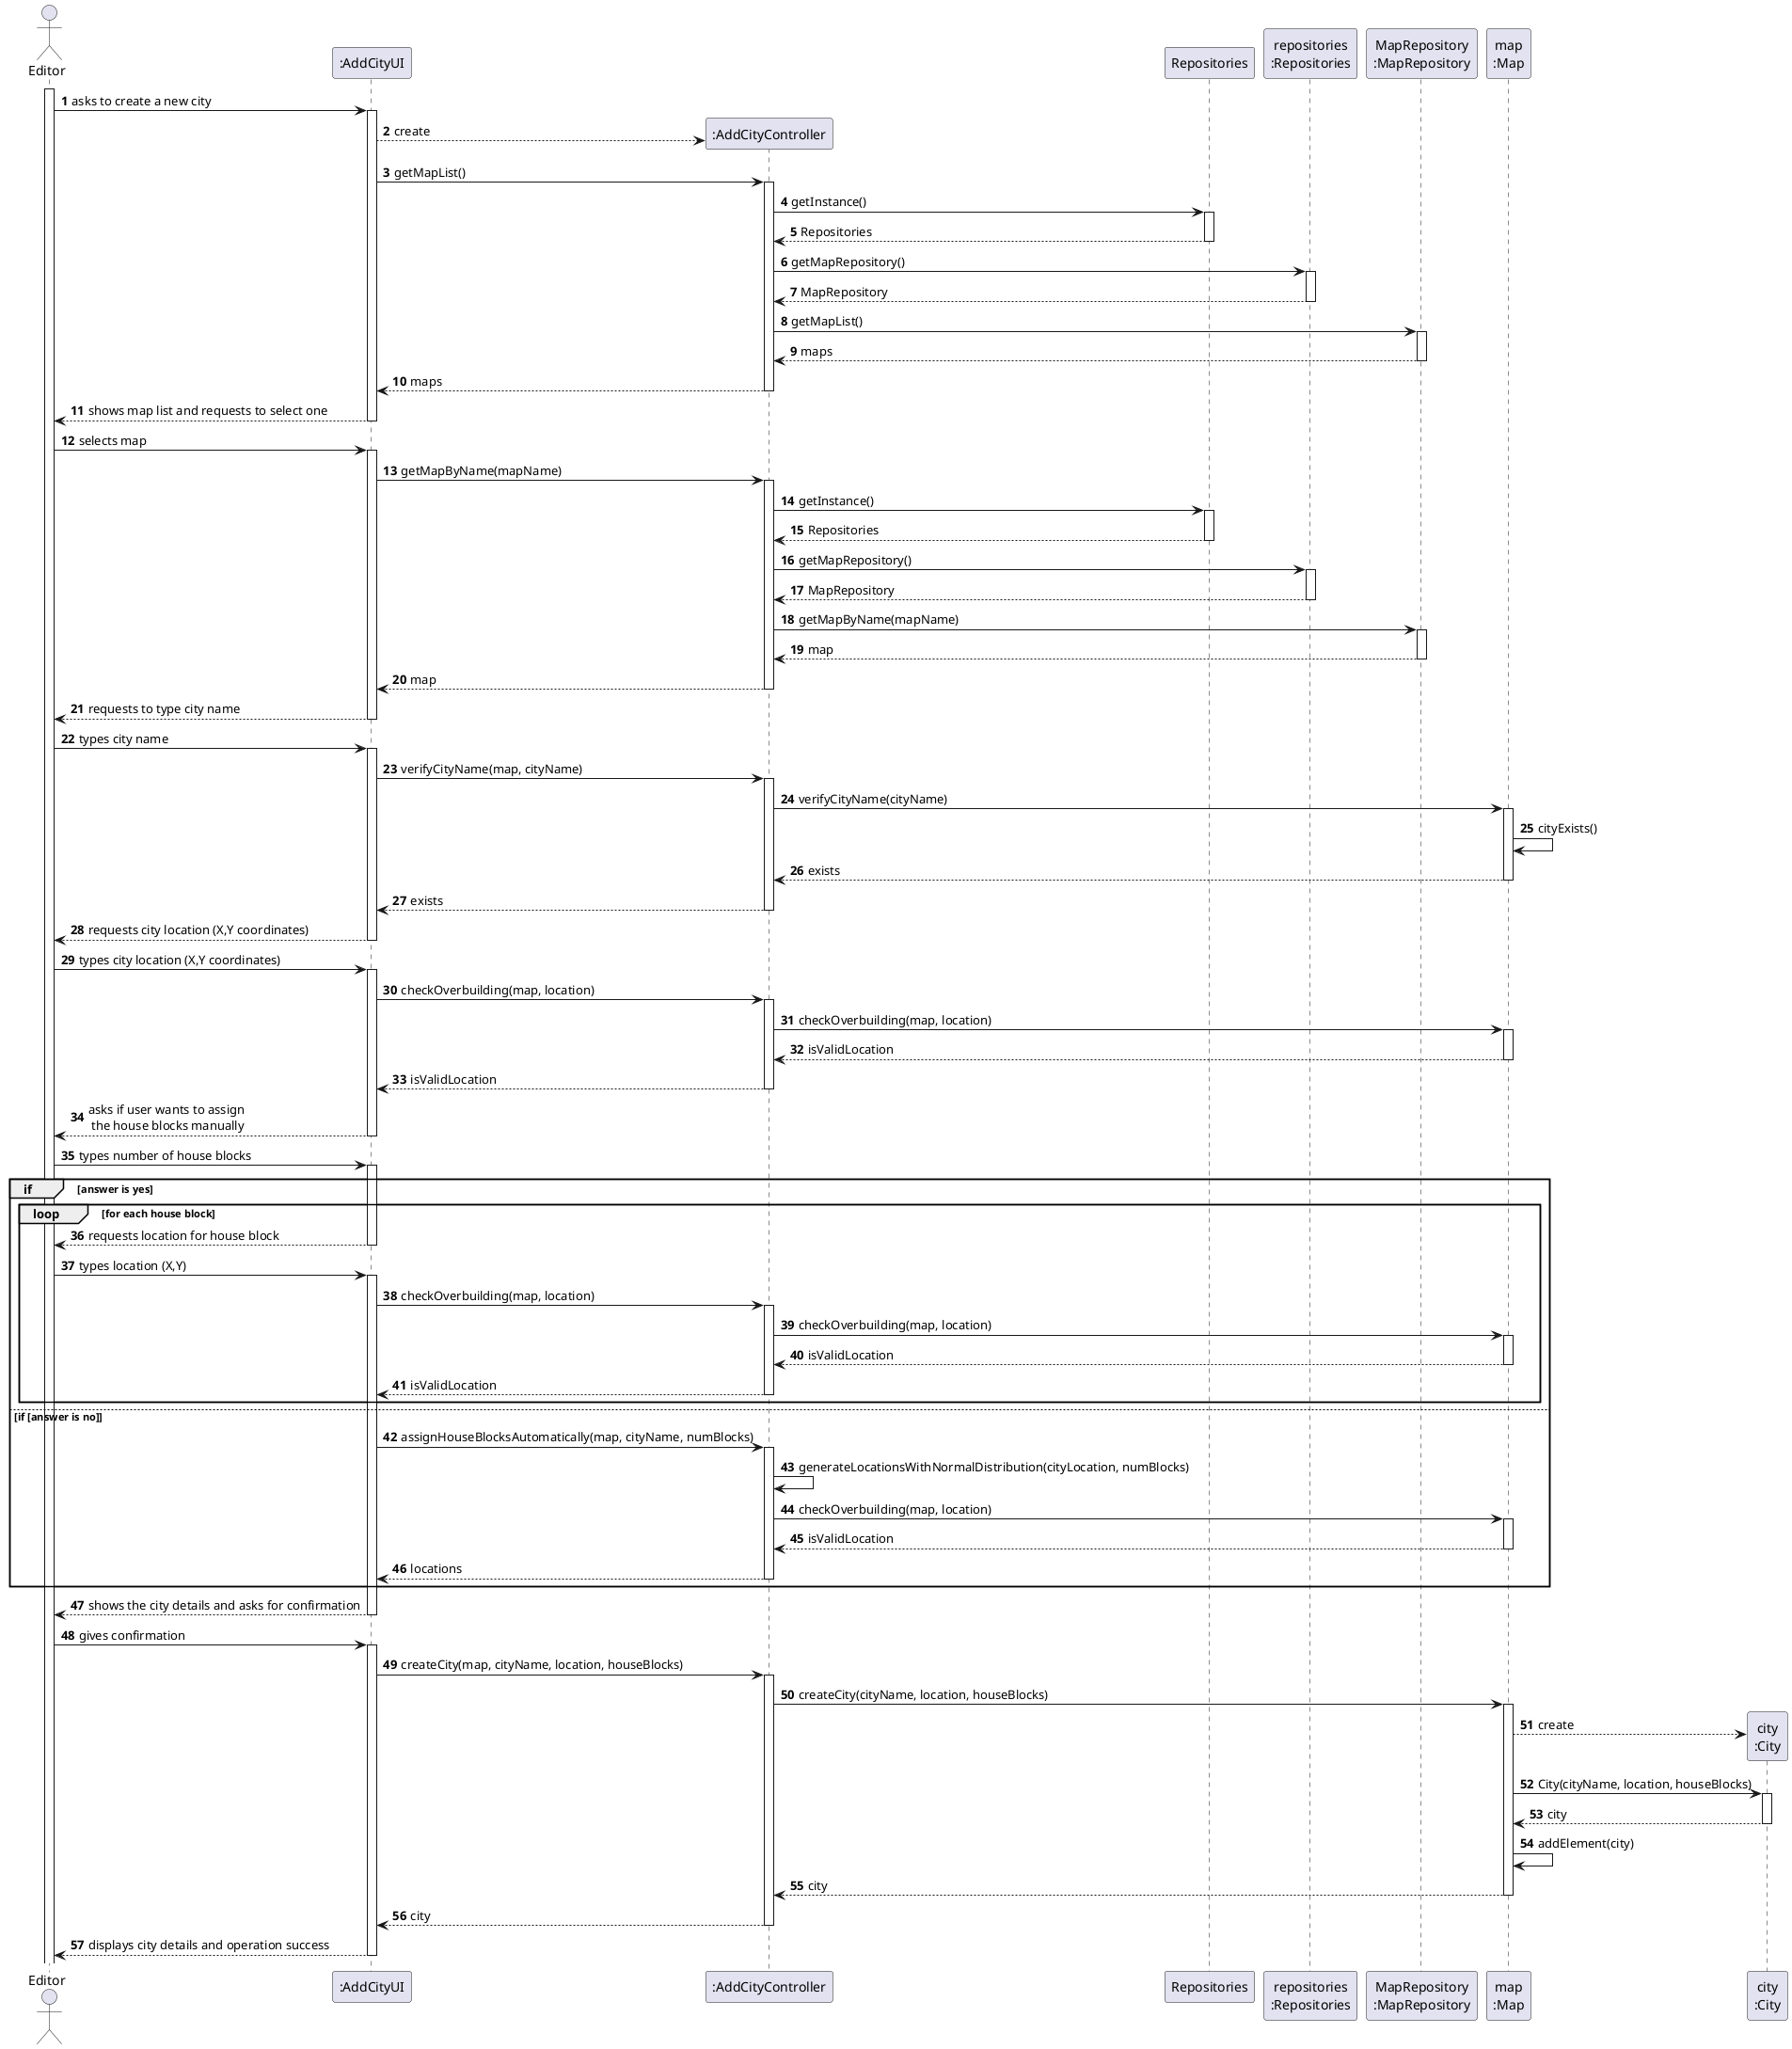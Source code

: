 @startuml
'skinparam monochrome true
skinparam packageStyle rectangle
skinparam shadowing false

autonumber

'hide footbox
actor "Editor" as Editor
participant ":AddCityUI" as UI
participant ":AddCityController" as CTRL
participant "Repositories" as REPOS
participant "repositories\n:Repositories" as REPOS_SINGLETON
participant "MapRepository\n:MapRepository" as MAP_REPO
participant "map\n:Map" as MAP
participant "city\n:City" as CITY

activate Editor

    Editor -> UI : asks to create a new city
    activate UI

UI --> CTRL** : create

UI -> CTRL : getMapList()
    activate CTRL
CTRL -> REPOS : getInstance()
activate REPOS

REPOS --> CTRL : Repositories
deactivate REPOS

CTRL -> REPOS_SINGLETON : getMapRepository()
activate REPOS_SINGLETON

REPOS_SINGLETON --> CTRL : MapRepository
deactivate REPOS_SINGLETON
CTRL -> MAP_REPO : getMapList()
activate MAP_REPO

    MAP_REPO --> CTRL : maps
deactivate MAP_REPO

    CTRL --> UI : maps
deactivate CTRL
        UI --> Editor : shows map list and requests to select one
    deactivate UI

        Editor -> UI : selects map
        activate UI

        UI -> CTRL : getMapByName(mapName)
activate CTRL

CTRL -> REPOS : getInstance()
activate REPOS

REPOS --> CTRL : Repositories
deactivate REPOS

CTRL -> REPOS_SINGLETON : getMapRepository()
activate REPOS_SINGLETON

REPOS_SINGLETON --> CTRL : MapRepository
deactivate REPOS_SINGLETON
CTRL -> MAP_REPO : getMapByName(mapName)
activate MAP_REPO
MAP_REPO --> CTRL : map
deactivate MAP_REPO
CTRL --> UI : map
deactivate CTRL
        UI --> Editor : requests to type city name
    deactivate UI

    Editor -> UI : types city name
    activate UI

UI -> CTRL : verifyCityName(map, cityName)
activate CTRL

CTRL -> MAP : verifyCityName(cityName)
activate MAP
MAP -> MAP : cityExists()
MAP --> CTRL : exists
deactivate MAP
CTRL --> UI : exists

deactivate CTRL

        UI --> Editor : requests city location (X,Y coordinates)
    deactivate UI

    deactivate UI
    Editor -> UI : types city location (X,Y coordinates)
    activate UI

    UI  -> CTRL : checkOverbuilding(map, location)
    activate CTRL
    ' Verifica se a posição da cidade é válida
    CTRL -> MAP : checkOverbuilding(map, location)
    activate MAP

    MAP --> CTRL : isValidLocation
    deactivate MAP

    CTRL --> UI : isValidLocation

        deactivate CTRL

        UI --> Editor : asks if user wants to assign\n the house blocks manually
    deactivate UI

    Editor -> UI : types number of house blocks
group if [answer is yes]
    activate UI


    loop for each house block
    UI --> Editor : requests location for house block
    deactivate UI
        Editor -> UI : types location (X,Y)
        activate UI

        UI -> CTRL : checkOverbuilding(map, location)
        activate CTRL

        CTRL -> MAP : checkOverbuilding(map, location)
        activate MAP

        MAP --> CTRL : isValidLocation
        deactivate MAP
 CTRL --> UI : isValidLocation
        deactivate CTRL


    end loop
'end loop

else if [answer is no]
UI -> CTRL : assignHouseBlocksAutomatically(map, cityName, numBlocks)
activate CTRL

CTRL -> CTRL : generateLocationsWithNormalDistribution(cityLocation, numBlocks)
CTRL -> MAP : checkOverbuilding(map, location)
activate MAP

MAP --> CTRL : isValidLocation
deactivate MAP

CTRL --> UI : locations
deactivate CTRL

end if
UI --> Editor : shows the city details and asks for confirmation
    deactivate UI

    Editor -> UI : gives confirmation
    activate UI

UI -> CTRL : createCity(map, cityName, location, houseBlocks)
activate CTRL

CTRL -> MAP : createCity(cityName, location, houseBlocks)
activate MAP

MAP --> CITY** : create
MAP -> CITY : City(cityName, location, houseBlocks)
activate CITY

CITY --> MAP : city
deactivate CITY

MAP -> MAP : addElement(city)
MAP --> CTRL : city
deactivate MAP

CTRL --> UI : city
deactivate CTRL

        UI --> Editor : displays city details and operation success
    deactivate UI
@enduml